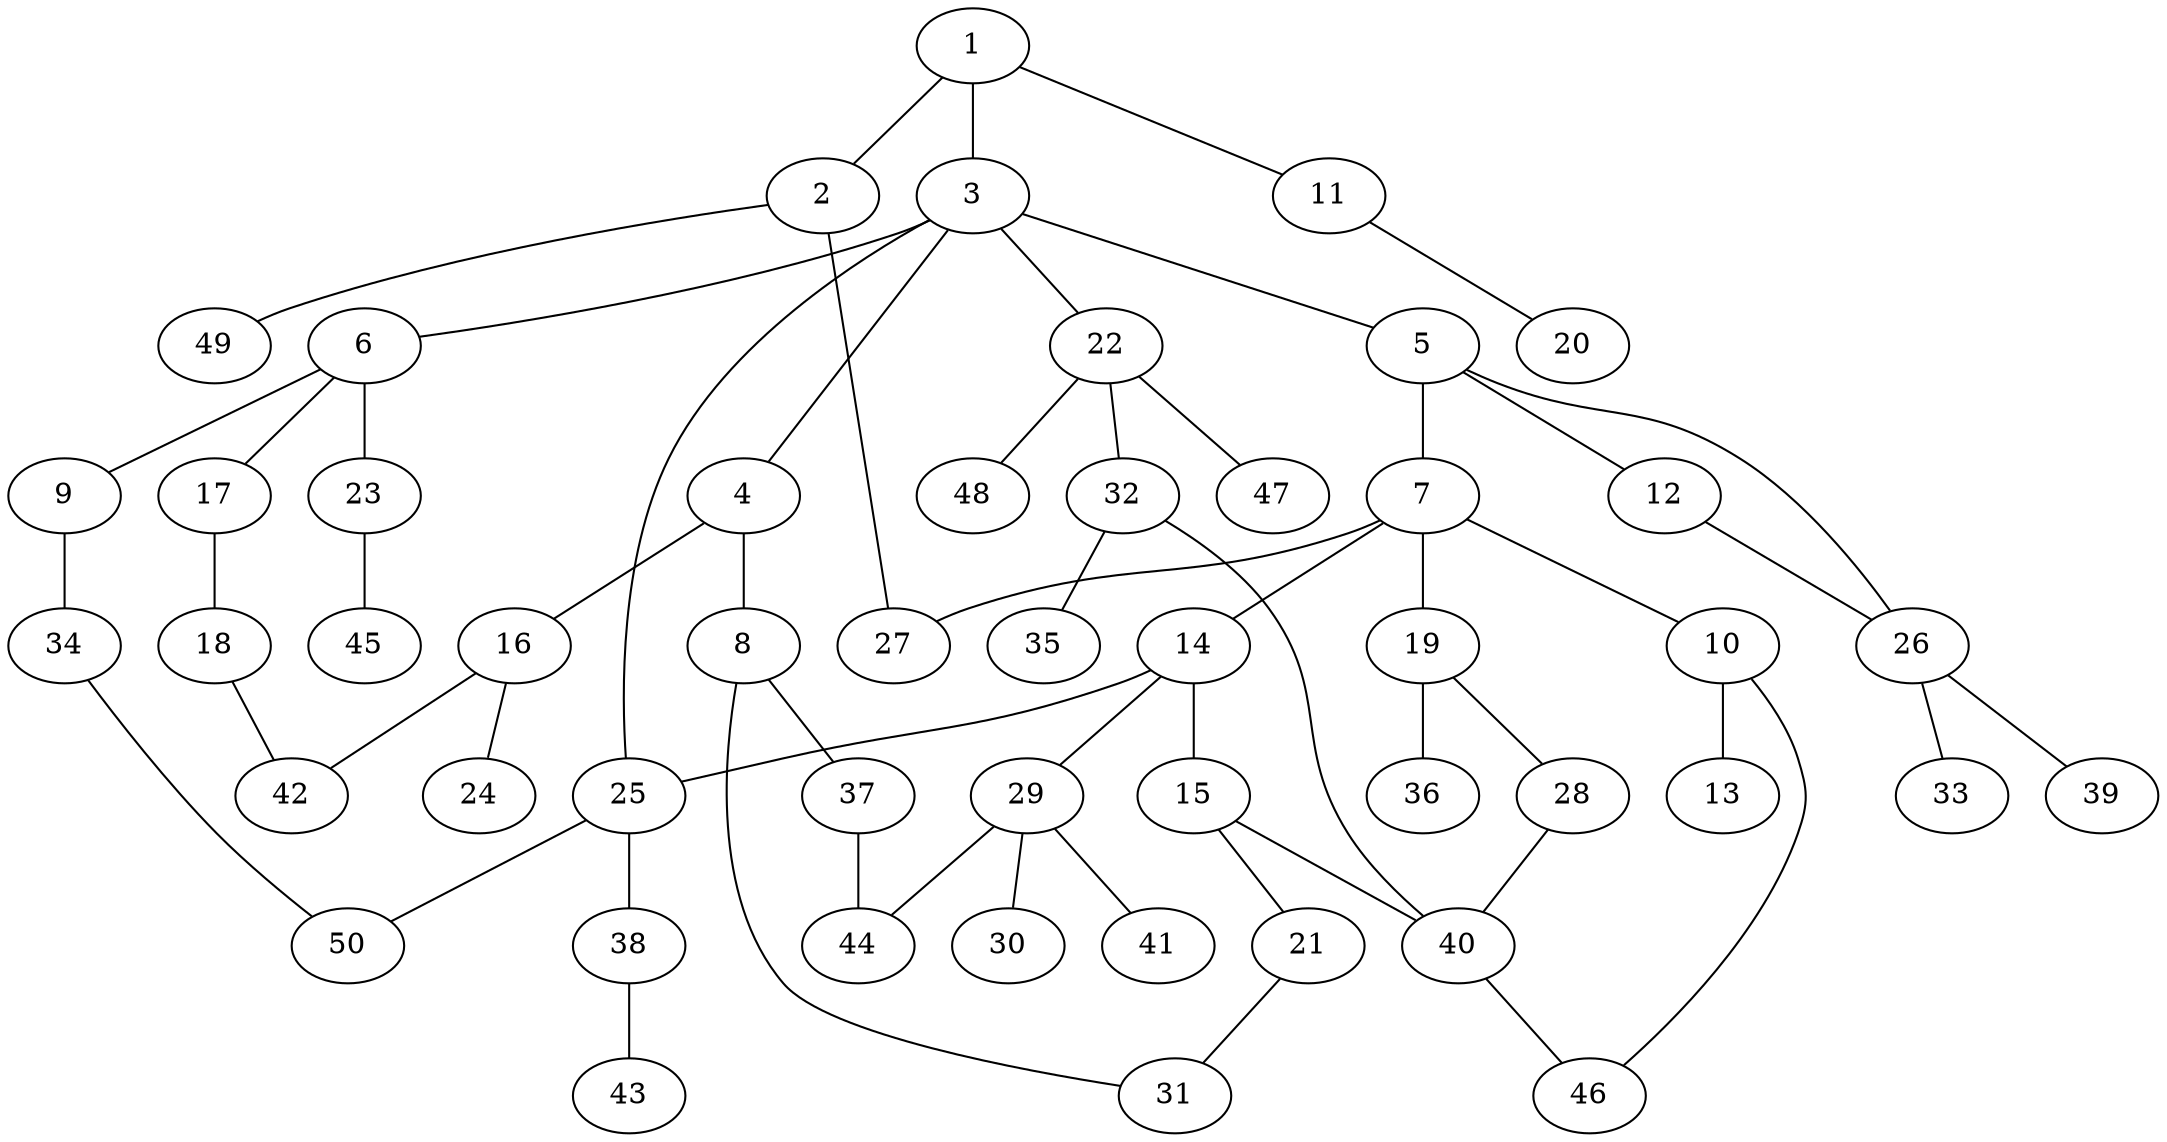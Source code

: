 graph graphname {1--2
1--3
1--11
2--27
2--49
3--4
3--5
3--6
3--22
3--25
4--8
4--16
5--7
5--12
5--26
6--9
6--17
6--23
7--10
7--14
7--19
7--27
8--31
8--37
9--34
10--13
10--46
11--20
12--26
14--15
14--25
14--29
15--21
15--40
16--24
16--42
17--18
18--42
19--28
19--36
21--31
22--32
22--47
22--48
23--45
25--38
25--50
26--33
26--39
28--40
29--30
29--41
29--44
32--35
32--40
34--50
37--44
38--43
40--46
}